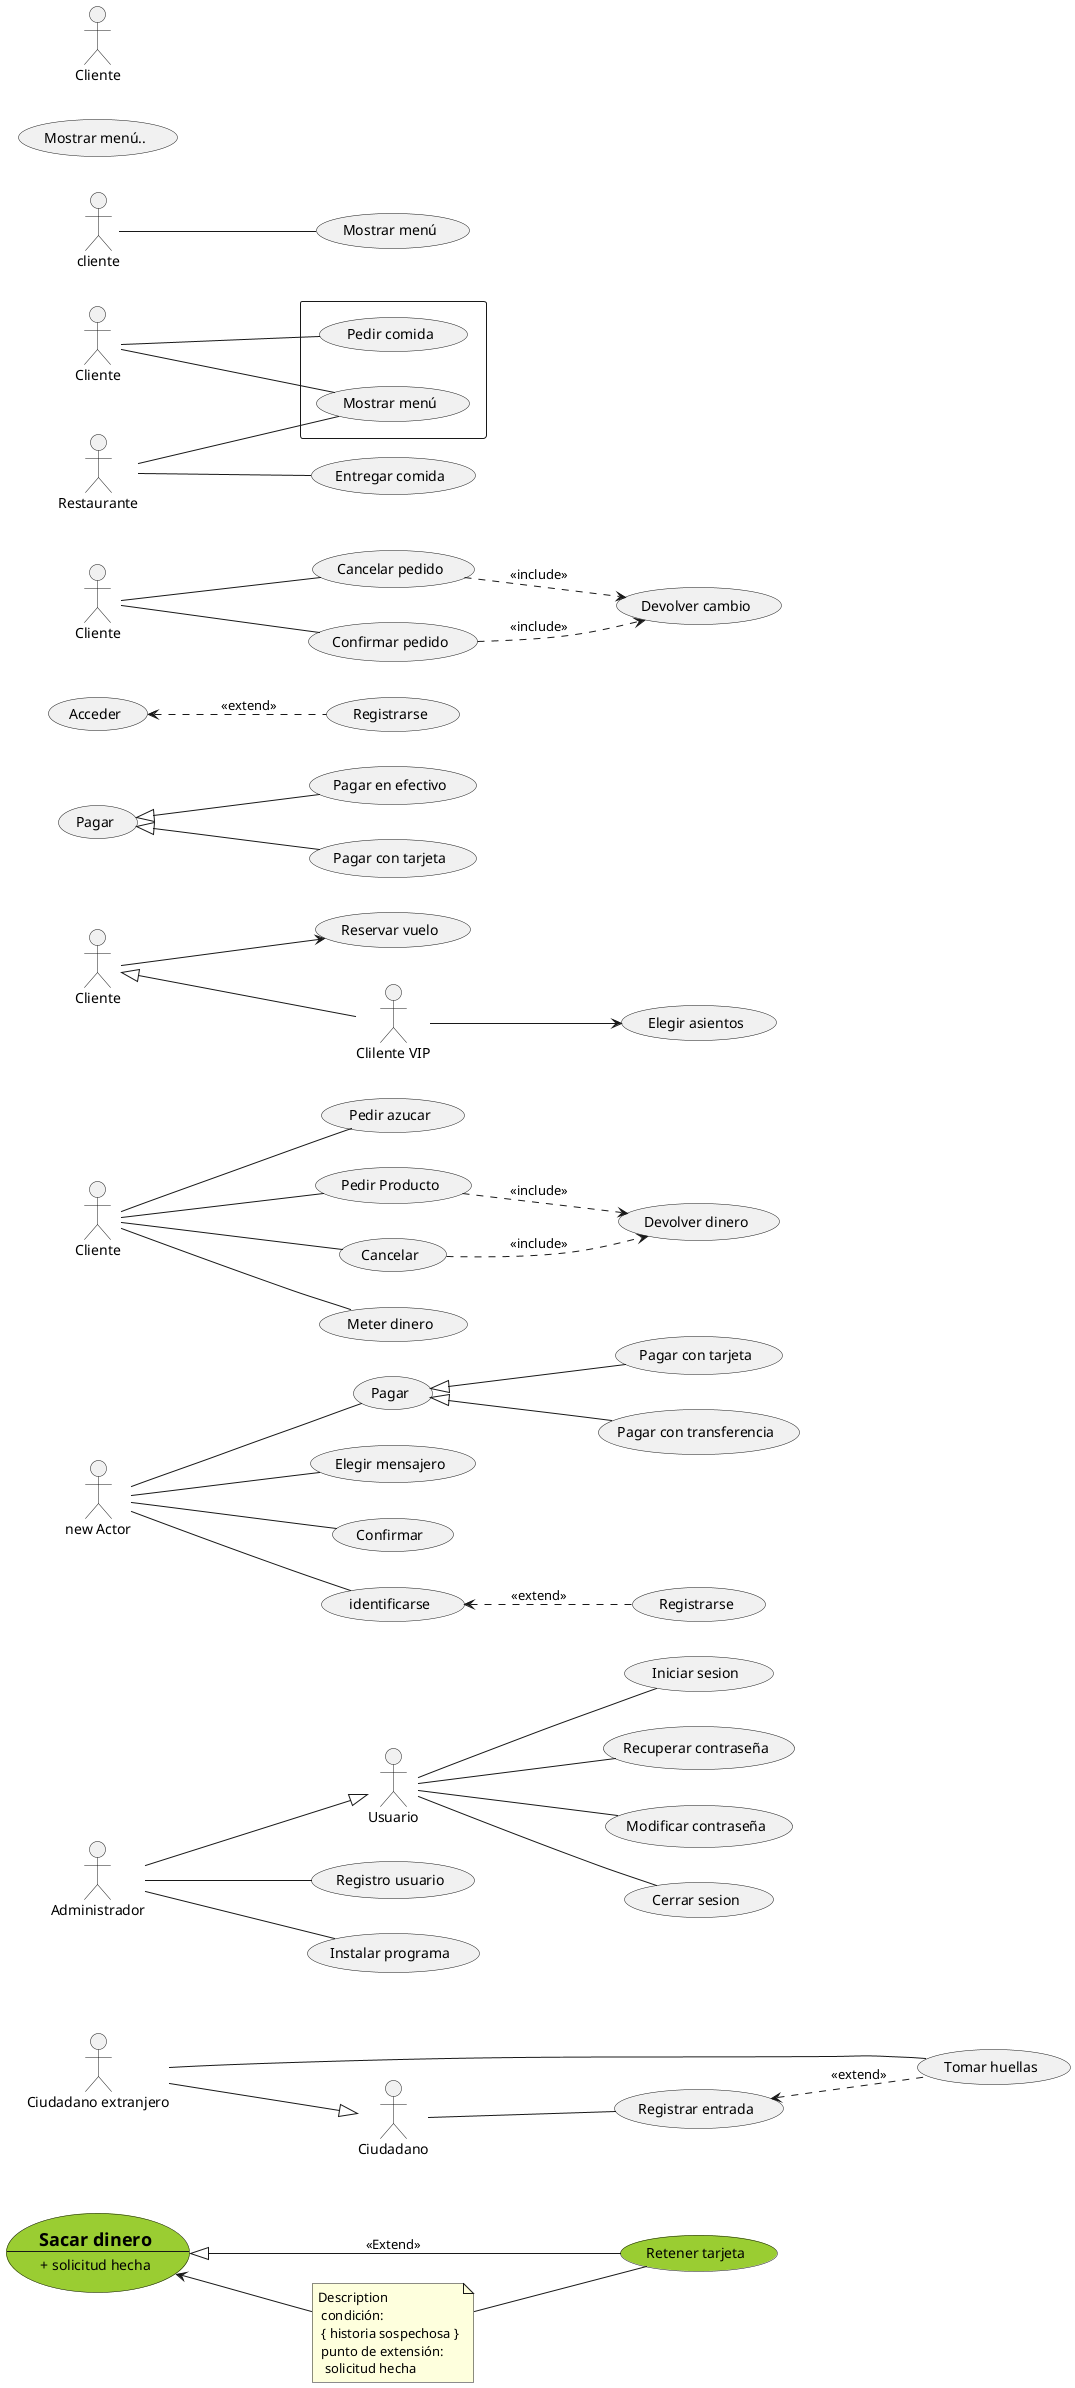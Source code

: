 @startuml
usecase sacd #YellowGreen as "=Sacar dinero
            --
            + solicitud hecha"
usecase "Retener tarjeta" as umt #YellowGreen
umt --|> sacd : <<Extend>>
note "Description\n condición:\n { historia sospechosa }\n punto de extensión:\n  solicitud hecha" as nota
sacd <-- nota
nota -- umt


"Ciudadano" as ciu
usecase "Tomar huellas" as tom
usecase "Registrar entrada" as regen
ciu -- regen
regen <.. tom : <<extend>>
"Ciudadano extranjero" as extra
extra -- tom
extra --|> ciu

"Usuario" as usuar
:Administrador: as Admin
usecase "Iniciar sesion" as inise
usecase "Recuperar contraseña" as reccontra
usecase "Modificar contraseña" as modcontr
usecase "Cerrar sesion" as cerra
usecase "Registro usuario" as reusua
usecase "Instalar programa" as insp
usuar -- inise
usuar -- reccontra
usuar -- modcontr
usuar -- cerra
Admin -- reusua
Admin -- insp
Admin --|> usuar

actor "new Actor" as nA
usecase "identificarse" as identifi
usecase "Pagar" as Paga
usecase "Elegir mensajero" as Em
usecase "Confirmar" as Con
usecase "Pagar con tarjeta" as Pgt
usecase "Registrarse" as Regis
usecase "Pagar con transferencia" as Ptra
nA -- identifi
nA -- Paga
nA -- Em
nA -- Con
identifi <.. Regis : <<extend>>
Paga <|-- Pgt
Paga <|-- Ptra


actor "Cliente" as clped
usecase "Meter dinero" as Md
usecase "Pedir azucar" as az
usecase "Pedir Producto" as pp
usecase "Cancelar" as cancel
usecase "Devolver dinero" as Devd
clped -- Md
clped -- az
clped -- pp
clped -- cancel
pp ..> Devd : <<include>>
cancel ..> Devd : <<include>>


actor "Cliente" as clvu
actor "Clilente VIP" as vip
clvu <|-- vip
usecase "Reservar vuelo" as rv
usecase "Elegir asientos" as asie
vip --> asie
clvu --> rv

usecase "Pagar" as pag
usecase "Pagar con tarjeta" as pagt
usecase "Pagar en efectivo" as pagoe
 pag <|-- pagt
pag <|-- pagoe

usecase "Acceder" as acc
usecase "Registrarse" as reg
(acc) <.. (reg) : <<extend>>


left to right direction
actor "Cliente" as cl1
usecase "Confirmar pedido" as cp
usecase "Cancelar pedido" as cap
usecase "Devolver cambio" as dc
cl1 -- cp
cl1 -- cap
(cp) ..> (dc) : <<include>>
(cap) ..> (dc) : <<include>>

left to right direction
actor "Cliente" as cl
actor "Restaurante" as re
rectangle  {
  usecase "Mostrar menú" as UC1
  usecase "Pedir comida" as UC2

}
usecase "Entregar comida" as UC3
cl -- UC1
cl -- UC2
re -- UC3
re -- UC1

 :cliente: -- (Mostrar menú)
 Usecase uc1 as "Mostrar menú.."
actor "Cliente" as ctl
@enduml